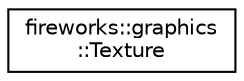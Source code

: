 digraph "Graphical Class Hierarchy"
{
 // LATEX_PDF_SIZE
  edge [fontname="Helvetica",fontsize="10",labelfontname="Helvetica",labelfontsize="10"];
  node [fontname="Helvetica",fontsize="10",shape=record];
  rankdir="LR";
  Node0 [label="fireworks::graphics\l::Texture",height=0.2,width=0.4,color="black", fillcolor="white", style="filled",URL="$classfireworks_1_1graphics_1_1_texture.html",tooltip="The class responsible for loading Textures."];
}
